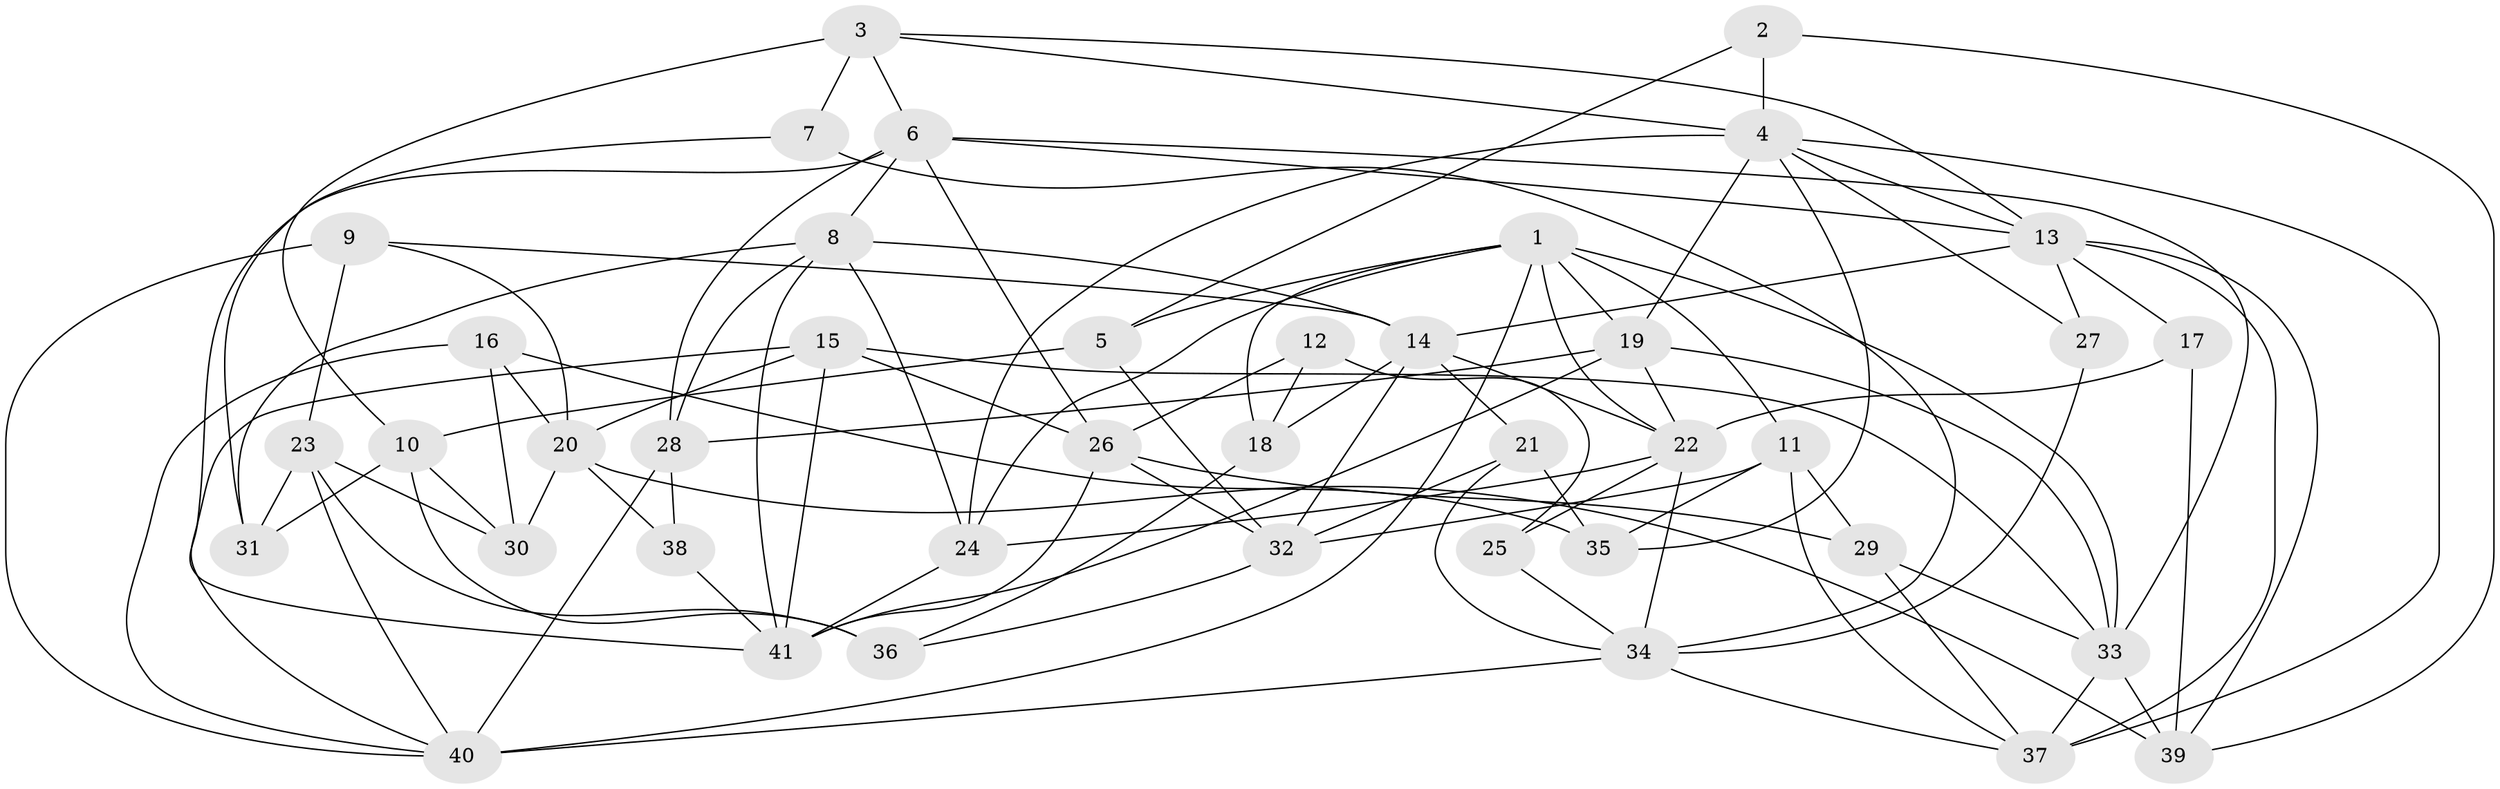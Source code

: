 // original degree distribution, {3: 0.3116883116883117, 5: 0.15584415584415584, 4: 0.3246753246753247, 7: 0.025974025974025976, 2: 0.07792207792207792, 6: 0.09090909090909091, 8: 0.012987012987012988}
// Generated by graph-tools (version 1.1) at 2025/02/03/09/25 03:02:14]
// undirected, 41 vertices, 105 edges
graph export_dot {
graph [start="1"]
  node [color=gray90,style=filled];
  1;
  2;
  3;
  4;
  5;
  6;
  7;
  8;
  9;
  10;
  11;
  12;
  13;
  14;
  15;
  16;
  17;
  18;
  19;
  20;
  21;
  22;
  23;
  24;
  25;
  26;
  27;
  28;
  29;
  30;
  31;
  32;
  33;
  34;
  35;
  36;
  37;
  38;
  39;
  40;
  41;
  1 -- 5 [weight=1.0];
  1 -- 11 [weight=1.0];
  1 -- 18 [weight=1.0];
  1 -- 19 [weight=1.0];
  1 -- 22 [weight=1.0];
  1 -- 24 [weight=1.0];
  1 -- 33 [weight=1.0];
  1 -- 40 [weight=1.0];
  2 -- 4 [weight=1.0];
  2 -- 5 [weight=1.0];
  2 -- 39 [weight=1.0];
  3 -- 4 [weight=1.0];
  3 -- 6 [weight=1.0];
  3 -- 7 [weight=2.0];
  3 -- 10 [weight=1.0];
  3 -- 13 [weight=1.0];
  4 -- 13 [weight=1.0];
  4 -- 19 [weight=1.0];
  4 -- 24 [weight=2.0];
  4 -- 27 [weight=1.0];
  4 -- 35 [weight=1.0];
  4 -- 37 [weight=1.0];
  5 -- 10 [weight=2.0];
  5 -- 32 [weight=1.0];
  6 -- 8 [weight=1.0];
  6 -- 13 [weight=1.0];
  6 -- 26 [weight=1.0];
  6 -- 28 [weight=1.0];
  6 -- 33 [weight=1.0];
  6 -- 41 [weight=1.0];
  7 -- 31 [weight=1.0];
  7 -- 34 [weight=1.0];
  8 -- 14 [weight=2.0];
  8 -- 24 [weight=1.0];
  8 -- 28 [weight=1.0];
  8 -- 31 [weight=1.0];
  8 -- 41 [weight=1.0];
  9 -- 14 [weight=1.0];
  9 -- 20 [weight=1.0];
  9 -- 23 [weight=1.0];
  9 -- 40 [weight=1.0];
  10 -- 30 [weight=1.0];
  10 -- 31 [weight=1.0];
  10 -- 36 [weight=3.0];
  11 -- 29 [weight=1.0];
  11 -- 32 [weight=1.0];
  11 -- 35 [weight=1.0];
  11 -- 37 [weight=1.0];
  12 -- 18 [weight=2.0];
  12 -- 25 [weight=1.0];
  12 -- 26 [weight=1.0];
  13 -- 14 [weight=1.0];
  13 -- 17 [weight=1.0];
  13 -- 27 [weight=1.0];
  13 -- 37 [weight=1.0];
  13 -- 39 [weight=1.0];
  14 -- 18 [weight=1.0];
  14 -- 21 [weight=1.0];
  14 -- 22 [weight=1.0];
  14 -- 32 [weight=2.0];
  15 -- 20 [weight=1.0];
  15 -- 26 [weight=1.0];
  15 -- 33 [weight=1.0];
  15 -- 40 [weight=1.0];
  15 -- 41 [weight=1.0];
  16 -- 20 [weight=1.0];
  16 -- 30 [weight=1.0];
  16 -- 35 [weight=1.0];
  16 -- 40 [weight=1.0];
  17 -- 22 [weight=1.0];
  17 -- 39 [weight=1.0];
  18 -- 36 [weight=1.0];
  19 -- 22 [weight=1.0];
  19 -- 28 [weight=1.0];
  19 -- 33 [weight=1.0];
  19 -- 41 [weight=2.0];
  20 -- 30 [weight=1.0];
  20 -- 38 [weight=1.0];
  20 -- 39 [weight=2.0];
  21 -- 32 [weight=1.0];
  21 -- 34 [weight=1.0];
  21 -- 35 [weight=1.0];
  22 -- 24 [weight=1.0];
  22 -- 25 [weight=1.0];
  22 -- 34 [weight=1.0];
  23 -- 30 [weight=1.0];
  23 -- 31 [weight=1.0];
  23 -- 36 [weight=1.0];
  23 -- 40 [weight=1.0];
  24 -- 41 [weight=1.0];
  25 -- 34 [weight=1.0];
  26 -- 29 [weight=1.0];
  26 -- 32 [weight=1.0];
  26 -- 41 [weight=1.0];
  27 -- 34 [weight=1.0];
  28 -- 38 [weight=1.0];
  28 -- 40 [weight=2.0];
  29 -- 33 [weight=1.0];
  29 -- 37 [weight=1.0];
  32 -- 36 [weight=1.0];
  33 -- 37 [weight=1.0];
  33 -- 39 [weight=1.0];
  34 -- 37 [weight=1.0];
  34 -- 40 [weight=1.0];
  38 -- 41 [weight=1.0];
}
